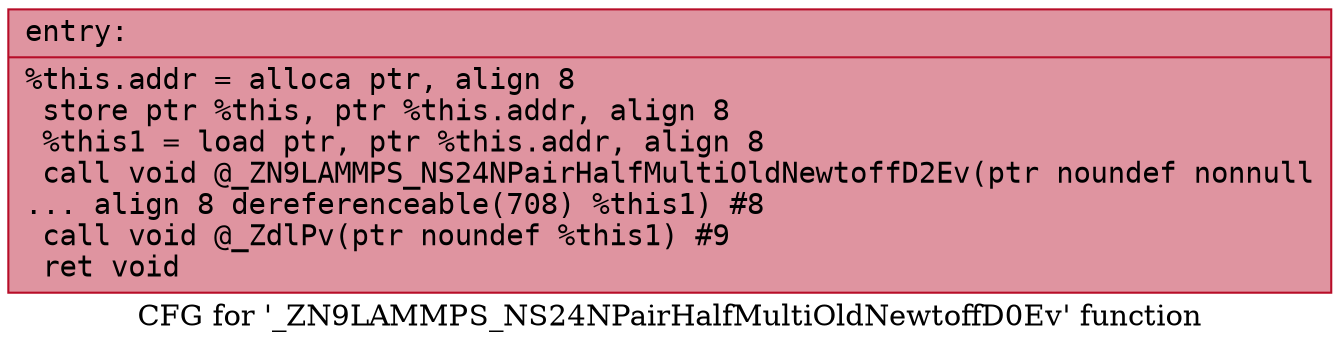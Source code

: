 digraph "CFG for '_ZN9LAMMPS_NS24NPairHalfMultiOldNewtoffD0Ev' function" {
	label="CFG for '_ZN9LAMMPS_NS24NPairHalfMultiOldNewtoffD0Ev' function";

	Node0x5609b17dd2f0 [shape=record,color="#b70d28ff", style=filled, fillcolor="#b70d2870" fontname="Courier",label="{entry:\l|  %this.addr = alloca ptr, align 8\l  store ptr %this, ptr %this.addr, align 8\l  %this1 = load ptr, ptr %this.addr, align 8\l  call void @_ZN9LAMMPS_NS24NPairHalfMultiOldNewtoffD2Ev(ptr noundef nonnull\l... align 8 dereferenceable(708) %this1) #8\l  call void @_ZdlPv(ptr noundef %this1) #9\l  ret void\l}"];
}
